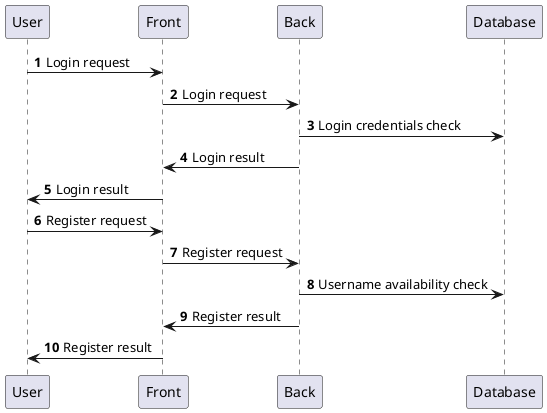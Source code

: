 @startuml
'https://plantuml.com/sequence-diagram

autonumber
'log in
User -> Front : Login request
Front -> Back: Login request
Back -> Database: Login credentials check
Back ->Front: Login result
Front->User: Login result

'register
 User -> Front : Register request
 Front -> Back: Register request
 Back -> Database: Username availability check
 Back ->Front: Register result
 Front->User: Register result


@enduml